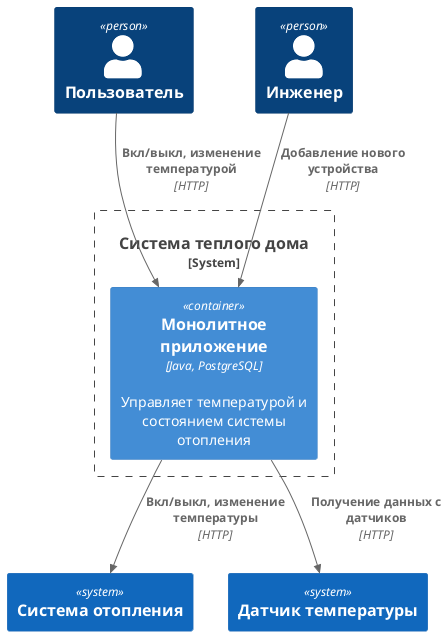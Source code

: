 @startuml
!include <C4/C4_Container>

Person(user, "Пользователь")
Person(engineer, "Инженер")

System_Boundary(c1, "Система теплого дома") {
    Container(app, "Монолитное приложение", "Java, PostgreSQL", "Управляет температурой и состоянием системы отопления")
}

System(heatingsystem, "Система отопления")
System(temperaturesensor, "Датчик температуры")


Rel(app, heatingsystem, "Вкл/выкл, изменение температуры", "HTTP")
Rel(app, temperaturesensor, "Получение данных с датчиков", "HTTP")
Rel(user, app, "Вкл/выкл, изменение температурой", "HTTP")
Rel(engineer, app, "Добавление нового устройства", "HTTP")
@enduml